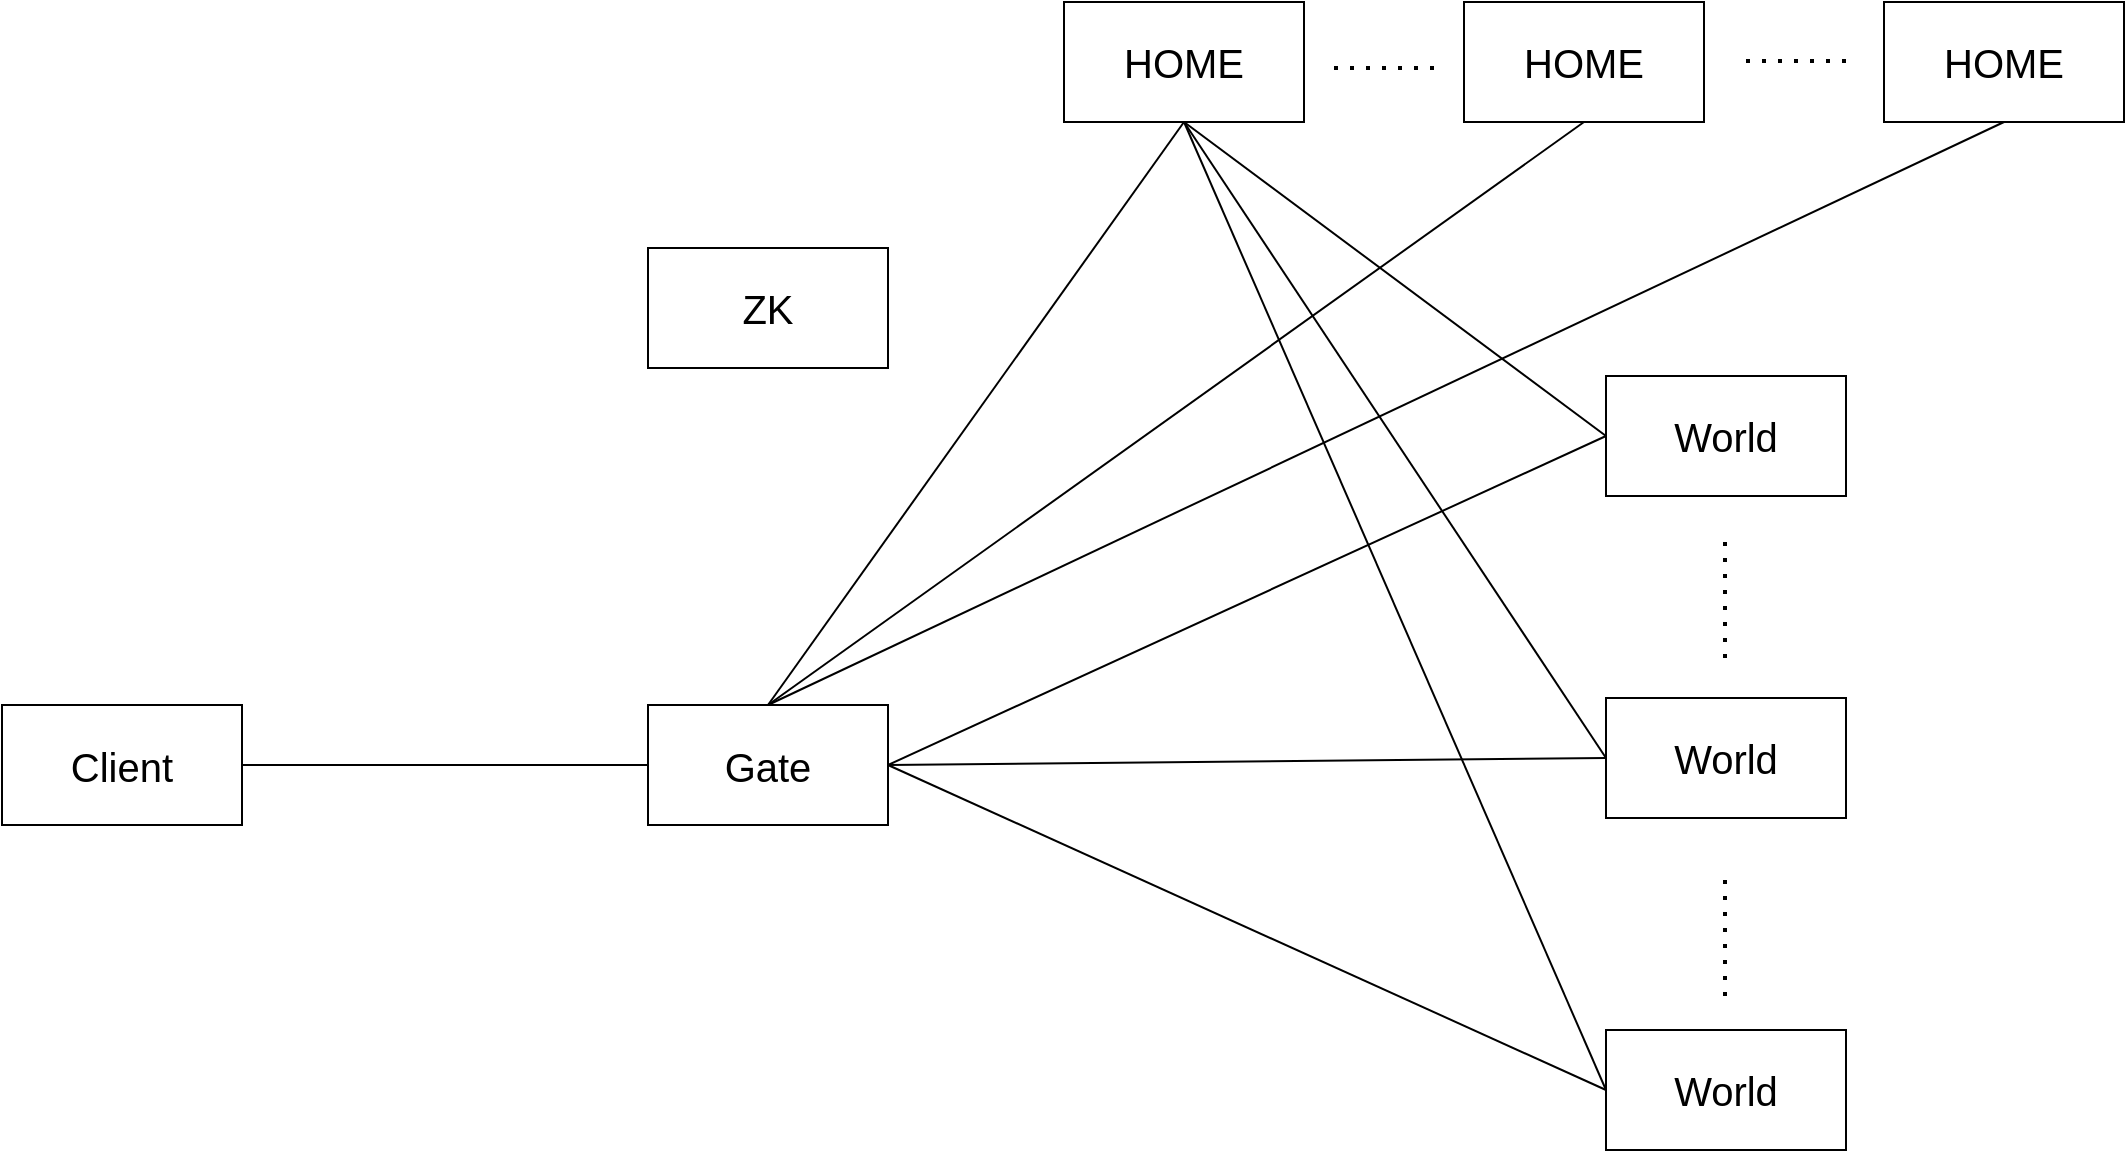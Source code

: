 <mxfile version="14.8.0" type="github">
  <diagram id="udrXkqtJudLNTYpLfkSc" name="Page-1">
    <mxGraphModel dx="1422" dy="752" grid="0" gridSize="10" guides="1" tooltips="1" connect="1" arrows="1" fold="1" page="0" pageScale="1" pageWidth="827" pageHeight="1169" math="0" shadow="0">
      <root>
        <mxCell id="0" />
        <mxCell id="1" parent="0" />
        <mxCell id="bUrjsvbEDcQnGjx75zDc-1" value="&lt;font style=&quot;font-size: 20px&quot;&gt;Client&lt;/font&gt;" style="rounded=0;whiteSpace=wrap;html=1;" parent="1" vertex="1">
          <mxGeometry x="7" y="541.5" width="120" height="60" as="geometry" />
        </mxCell>
        <mxCell id="bUrjsvbEDcQnGjx75zDc-2" value="&lt;font style=&quot;font-size: 20px&quot;&gt;Gate&lt;/font&gt;" style="rounded=0;whiteSpace=wrap;html=1;" parent="1" vertex="1">
          <mxGeometry x="330" y="541.5" width="120" height="60" as="geometry" />
        </mxCell>
        <mxCell id="bUrjsvbEDcQnGjx75zDc-3" value="" style="endArrow=none;html=1;exitX=1;exitY=0.5;exitDx=0;exitDy=0;entryX=0;entryY=0.5;entryDx=0;entryDy=0;" parent="1" source="bUrjsvbEDcQnGjx75zDc-1" edge="1" target="bUrjsvbEDcQnGjx75zDc-2">
          <mxGeometry width="50" height="50" relative="1" as="geometry">
            <mxPoint x="220" y="540" as="sourcePoint" />
            <mxPoint x="311" y="571.5" as="targetPoint" />
          </mxGeometry>
        </mxCell>
        <mxCell id="bUrjsvbEDcQnGjx75zDc-4" value="&lt;font style=&quot;font-size: 20px&quot;&gt;ZK&lt;/font&gt;" style="rounded=0;whiteSpace=wrap;html=1;" parent="1" vertex="1">
          <mxGeometry x="330" y="313" width="120" height="60" as="geometry" />
        </mxCell>
        <mxCell id="bUrjsvbEDcQnGjx75zDc-12" value="&lt;font style=&quot;font-size: 20px&quot;&gt;World&lt;/font&gt;" style="rounded=0;whiteSpace=wrap;html=1;" parent="1" vertex="1">
          <mxGeometry x="809" y="377" width="120" height="60" as="geometry" />
        </mxCell>
        <mxCell id="bUrjsvbEDcQnGjx75zDc-13" value="&lt;font style=&quot;font-size: 20px&quot;&gt;World&lt;/font&gt;" style="rounded=0;whiteSpace=wrap;html=1;" parent="1" vertex="1">
          <mxGeometry x="809" y="538" width="120" height="60" as="geometry" />
        </mxCell>
        <mxCell id="bUrjsvbEDcQnGjx75zDc-14" value="&lt;font style=&quot;font-size: 20px&quot;&gt;World&lt;/font&gt;" style="rounded=0;whiteSpace=wrap;html=1;" parent="1" vertex="1">
          <mxGeometry x="809" y="704" width="120" height="60" as="geometry" />
        </mxCell>
        <mxCell id="bUrjsvbEDcQnGjx75zDc-15" value="" style="endArrow=none;html=1;entryX=0;entryY=0.5;entryDx=0;entryDy=0;exitX=1;exitY=0.5;exitDx=0;exitDy=0;" parent="1" source="bUrjsvbEDcQnGjx75zDc-2" target="bUrjsvbEDcQnGjx75zDc-12" edge="1">
          <mxGeometry width="50" height="50" relative="1" as="geometry">
            <mxPoint x="580" y="420" as="sourcePoint" />
            <mxPoint x="630" y="370" as="targetPoint" />
          </mxGeometry>
        </mxCell>
        <mxCell id="bUrjsvbEDcQnGjx75zDc-24" value="&lt;font style=&quot;font-size: 20px&quot;&gt;HOME&lt;/font&gt;" style="rounded=0;whiteSpace=wrap;html=1;" parent="1" vertex="1">
          <mxGeometry x="538" y="190" width="120" height="60" as="geometry" />
        </mxCell>
        <mxCell id="bUrjsvbEDcQnGjx75zDc-25" value="" style="endArrow=none;html=1;entryX=0.5;entryY=1;entryDx=0;entryDy=0;exitX=0.5;exitY=0;exitDx=0;exitDy=0;" parent="1" source="bUrjsvbEDcQnGjx75zDc-2" target="bUrjsvbEDcQnGjx75zDc-24" edge="1">
          <mxGeometry width="50" height="50" relative="1" as="geometry">
            <mxPoint x="470" y="350" as="sourcePoint" />
            <mxPoint x="520" y="300" as="targetPoint" />
          </mxGeometry>
        </mxCell>
        <mxCell id="bUrjsvbEDcQnGjx75zDc-31" value="" style="endArrow=none;html=1;entryX=0.5;entryY=1;entryDx=0;entryDy=0;exitX=0;exitY=0.5;exitDx=0;exitDy=0;" parent="1" source="bUrjsvbEDcQnGjx75zDc-12" target="bUrjsvbEDcQnGjx75zDc-24" edge="1">
          <mxGeometry width="50" height="50" relative="1" as="geometry">
            <mxPoint x="660" y="490" as="sourcePoint" />
            <mxPoint x="710" y="440" as="targetPoint" />
          </mxGeometry>
        </mxCell>
        <mxCell id="bUrjsvbEDcQnGjx75zDc-32" value="" style="endArrow=none;html=1;entryX=0.5;entryY=1;entryDx=0;entryDy=0;exitX=0;exitY=0.5;exitDx=0;exitDy=0;" parent="1" source="bUrjsvbEDcQnGjx75zDc-13" target="bUrjsvbEDcQnGjx75zDc-24" edge="1">
          <mxGeometry width="50" height="50" relative="1" as="geometry">
            <mxPoint x="660" y="490" as="sourcePoint" />
            <mxPoint x="710" y="440" as="targetPoint" />
          </mxGeometry>
        </mxCell>
        <mxCell id="bUrjsvbEDcQnGjx75zDc-33" value="" style="endArrow=none;html=1;entryX=0.5;entryY=1;entryDx=0;entryDy=0;exitX=0;exitY=0.5;exitDx=0;exitDy=0;" parent="1" source="bUrjsvbEDcQnGjx75zDc-14" target="bUrjsvbEDcQnGjx75zDc-24" edge="1">
          <mxGeometry width="50" height="50" relative="1" as="geometry">
            <mxPoint x="660" y="490" as="sourcePoint" />
            <mxPoint x="710" y="440" as="targetPoint" />
          </mxGeometry>
        </mxCell>
        <mxCell id="bUrjsvbEDcQnGjx75zDc-34" value="" style="endArrow=none;dashed=1;html=1;dashPattern=1 3;strokeWidth=2;" parent="1" edge="1">
          <mxGeometry width="50" height="50" relative="1" as="geometry">
            <mxPoint x="868.5" y="687" as="sourcePoint" />
            <mxPoint x="868.5" y="627" as="targetPoint" />
          </mxGeometry>
        </mxCell>
        <mxCell id="NbHGGFYd6JLPwQpsFEP3-2" value="" style="endArrow=none;html=1;entryX=0;entryY=0.5;entryDx=0;entryDy=0;exitX=1;exitY=0.5;exitDx=0;exitDy=0;" edge="1" parent="1" source="bUrjsvbEDcQnGjx75zDc-2" target="bUrjsvbEDcQnGjx75zDc-13">
          <mxGeometry width="50" height="50" relative="1" as="geometry">
            <mxPoint x="550" y="491" as="sourcePoint" />
            <mxPoint x="600" y="441" as="targetPoint" />
          </mxGeometry>
        </mxCell>
        <mxCell id="NbHGGFYd6JLPwQpsFEP3-3" value="" style="endArrow=none;html=1;entryX=0;entryY=0.5;entryDx=0;entryDy=0;exitX=1;exitY=0.5;exitDx=0;exitDy=0;" edge="1" parent="1" source="bUrjsvbEDcQnGjx75zDc-2" target="bUrjsvbEDcQnGjx75zDc-14">
          <mxGeometry width="50" height="50" relative="1" as="geometry">
            <mxPoint x="550" y="491" as="sourcePoint" />
            <mxPoint x="600" y="441" as="targetPoint" />
          </mxGeometry>
        </mxCell>
        <mxCell id="NbHGGFYd6JLPwQpsFEP3-4" value="&lt;font style=&quot;font-size: 20px&quot;&gt;HOME&lt;/font&gt;" style="rounded=0;whiteSpace=wrap;html=1;" vertex="1" parent="1">
          <mxGeometry x="738" y="190" width="120" height="60" as="geometry" />
        </mxCell>
        <mxCell id="NbHGGFYd6JLPwQpsFEP3-6" value="&lt;font style=&quot;font-size: 20px&quot;&gt;HOME&lt;/font&gt;" style="rounded=0;whiteSpace=wrap;html=1;" vertex="1" parent="1">
          <mxGeometry x="948" y="190" width="120" height="60" as="geometry" />
        </mxCell>
        <mxCell id="NbHGGFYd6JLPwQpsFEP3-7" value="" style="endArrow=none;html=1;entryX=0.5;entryY=1;entryDx=0;entryDy=0;exitX=0.5;exitY=0;exitDx=0;exitDy=0;" edge="1" parent="1" source="bUrjsvbEDcQnGjx75zDc-2" target="NbHGGFYd6JLPwQpsFEP3-4">
          <mxGeometry width="50" height="50" relative="1" as="geometry">
            <mxPoint x="374" y="485" as="sourcePoint" />
            <mxPoint x="424" y="435" as="targetPoint" />
          </mxGeometry>
        </mxCell>
        <mxCell id="NbHGGFYd6JLPwQpsFEP3-8" value="" style="endArrow=none;html=1;entryX=0.5;entryY=1;entryDx=0;entryDy=0;exitX=0.5;exitY=0;exitDx=0;exitDy=0;" edge="1" parent="1" source="bUrjsvbEDcQnGjx75zDc-2" target="NbHGGFYd6JLPwQpsFEP3-6">
          <mxGeometry width="50" height="50" relative="1" as="geometry">
            <mxPoint x="550" y="491" as="sourcePoint" />
            <mxPoint x="600" y="441" as="targetPoint" />
          </mxGeometry>
        </mxCell>
        <mxCell id="NbHGGFYd6JLPwQpsFEP3-9" value="" style="endArrow=none;dashed=1;html=1;dashPattern=1 3;strokeWidth=2;" edge="1" parent="1">
          <mxGeometry width="50" height="50" relative="1" as="geometry">
            <mxPoint x="673" y="223" as="sourcePoint" />
            <mxPoint x="723" y="223" as="targetPoint" />
          </mxGeometry>
        </mxCell>
        <mxCell id="NbHGGFYd6JLPwQpsFEP3-10" value="" style="endArrow=none;dashed=1;html=1;dashPattern=1 3;strokeWidth=2;" edge="1" parent="1">
          <mxGeometry width="50" height="50" relative="1" as="geometry">
            <mxPoint x="879" y="219.5" as="sourcePoint" />
            <mxPoint x="929" y="219.5" as="targetPoint" />
          </mxGeometry>
        </mxCell>
        <mxCell id="NbHGGFYd6JLPwQpsFEP3-11" value="" style="endArrow=none;dashed=1;html=1;dashPattern=1 3;strokeWidth=2;" edge="1" parent="1">
          <mxGeometry width="50" height="50" relative="1" as="geometry">
            <mxPoint x="868.5" y="518" as="sourcePoint" />
            <mxPoint x="868.5" y="458" as="targetPoint" />
          </mxGeometry>
        </mxCell>
      </root>
    </mxGraphModel>
  </diagram>
</mxfile>
